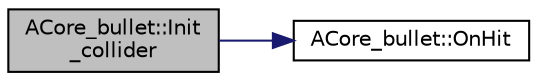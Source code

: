 digraph "ACore_bullet::Init_collider"
{
 // LATEX_PDF_SIZE
  edge [fontname="Helvetica",fontsize="10",labelfontname="Helvetica",labelfontsize="10"];
  node [fontname="Helvetica",fontsize="10",shape=record];
  rankdir="LR";
  Node1 [label="ACore_bullet::Init\l_collider",height=0.2,width=0.4,color="black", fillcolor="grey75", style="filled", fontcolor="black",tooltip="충돌체 컴포넌트 초기화"];
  Node1 -> Node2 [color="midnightblue",fontsize="10",style="solid",fontname="Helvetica"];
  Node2 [label="ACore_bullet::OnHit",height=0.2,width=0.4,color="black", fillcolor="white", style="filled",URL="$class_a_core__bullet.html#af593257f19121b4fc6cda772d48c1332",tooltip="충돌 시 오브젝트 소멸 (UFUNCTION)"];
}
